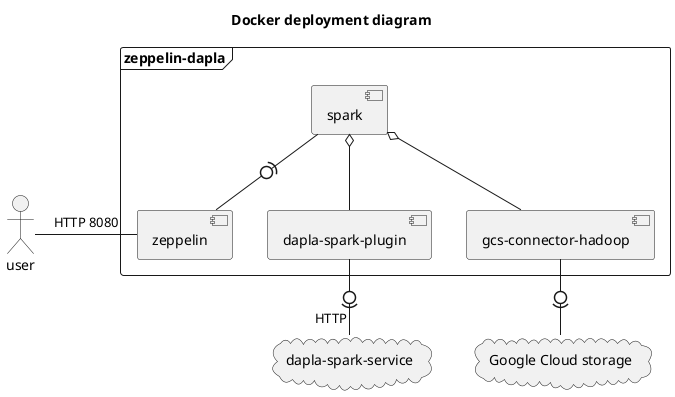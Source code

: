 @startuml
title Docker deployment diagram

cloud "Google Cloud storage" as storage
actor user
cloud "dapla-spark-service" as lds


frame zeppelin-dapla {
  component zeppelin
  component spark
  artifact [dapla-spark-plugin] as plugin
  artifact [gcs-connector-hadoop] as gcs
}

spark -(0- zeppelin
spark o-- plugin
spark o-- gcs
gcs -0)- storage
plugin -0)- "HTTP" lds

user -right- zeppelin : HTTP 8080
@enduml